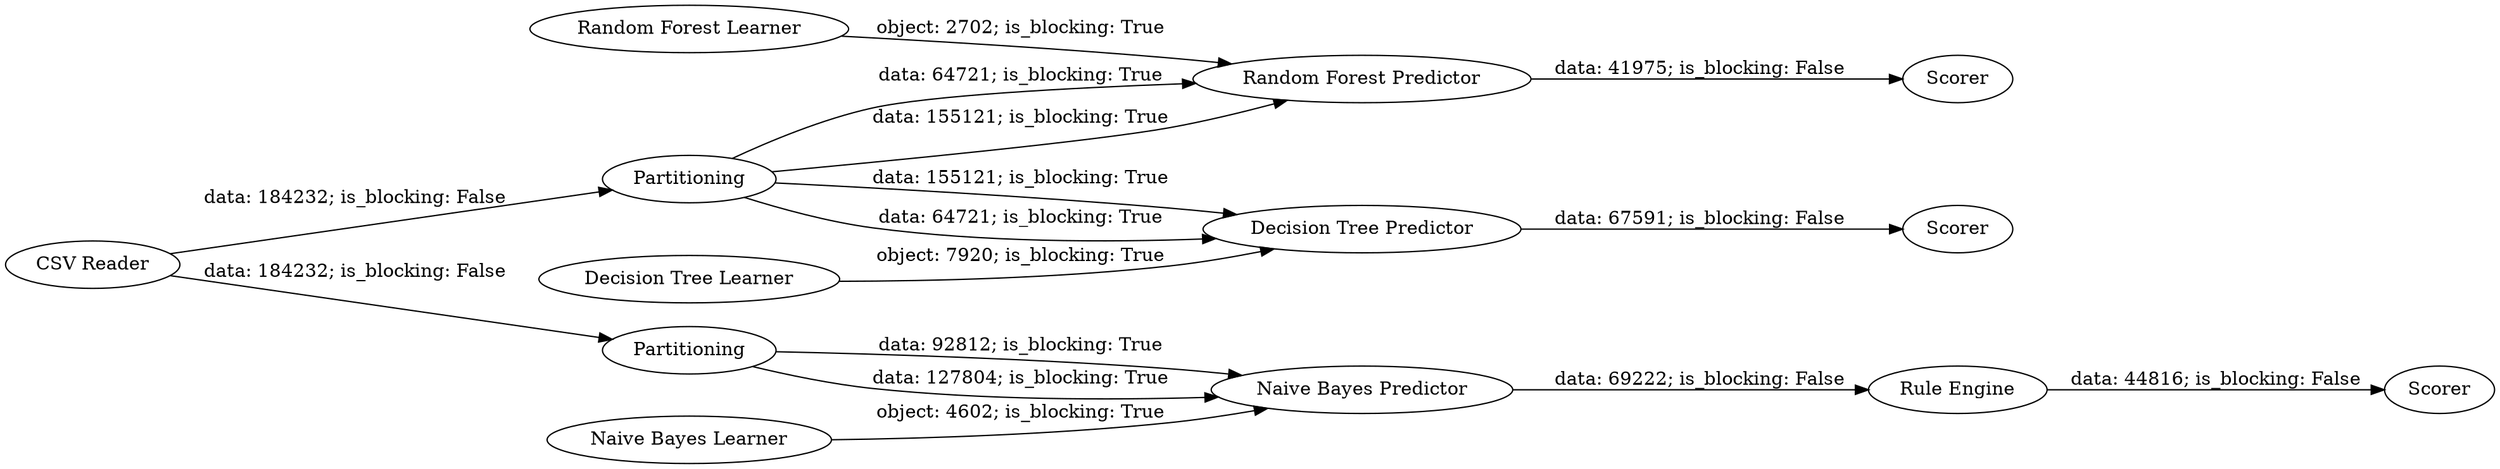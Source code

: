 digraph {
	"-7400826600284922274_2" [label="Decision Tree Learner"]
	"-8528378006157340680_1" [label="CSV Reader"]
	"-8528378006157340680_10" [label=Scorer]
	"-7400826600284922274_3" [label="Decision Tree Predictor"]
	"-8868596546350528983_8" [label="Random Forest Learner"]
	"-8528378006157340680_6" [label=Scorer]
	"-8868596546350528983_9" [label="Random Forest Predictor"]
	"-8528378006157340680_7" [label=Partitioning]
	"-8528378006157340680_13" [label=Partitioning]
	"-8528378006157340680_15" [label=Scorer]
	"377279250900429038_11" [label="Naive Bayes Learner"]
	"-8528378006157340680_14" [label="Rule Engine"]
	"377279250900429038_12" [label="Naive Bayes Predictor"]
	"-8868596546350528983_9" -> "-8528378006157340680_10" [label="data: 41975; is_blocking: False"]
	"377279250900429038_12" -> "-8528378006157340680_14" [label="data: 69222; is_blocking: False"]
	"-8528378006157340680_7" -> "-7400826600284922274_3" [label="data: 64721; is_blocking: True"]
	"-8528378006157340680_13" -> "377279250900429038_12" [label="data: 127804; is_blocking: True"]
	"-8528378006157340680_14" -> "-8528378006157340680_15" [label="data: 44816; is_blocking: False"]
	"-8868596546350528983_8" -> "-8868596546350528983_9" [label="object: 2702; is_blocking: True"]
	"377279250900429038_11" -> "377279250900429038_12" [label="object: 4602; is_blocking: True"]
	"-8528378006157340680_13" -> "377279250900429038_12" [label="data: 92812; is_blocking: True"]
	"-7400826600284922274_2" -> "-7400826600284922274_3" [label="object: 7920; is_blocking: True"]
	"-8528378006157340680_7" -> "-8868596546350528983_9" [label="data: 155121; is_blocking: True"]
	"-8528378006157340680_1" -> "-8528378006157340680_13" [label="data: 184232; is_blocking: False"]
	"-7400826600284922274_3" -> "-8528378006157340680_6" [label="data: 67591; is_blocking: False"]
	"-8528378006157340680_7" -> "-8868596546350528983_9" [label="data: 64721; is_blocking: True"]
	"-8528378006157340680_7" -> "-7400826600284922274_3" [label="data: 155121; is_blocking: True"]
	"-8528378006157340680_1" -> "-8528378006157340680_7" [label="data: 184232; is_blocking: False"]
	rankdir=LR
}
